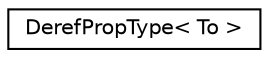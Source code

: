 digraph "Graphical Class Hierarchy"
{
  edge [fontname="Helvetica",fontsize="10",labelfontname="Helvetica",labelfontsize="10"];
  node [fontname="Helvetica",fontsize="10",shape=record];
  rankdir="LR";
  Node0 [label="DerefPropType\< To \>",height=0.2,width=0.4,color="black", fillcolor="white", style="filled",URL="$struct_deref_prop_type.html"];
}
